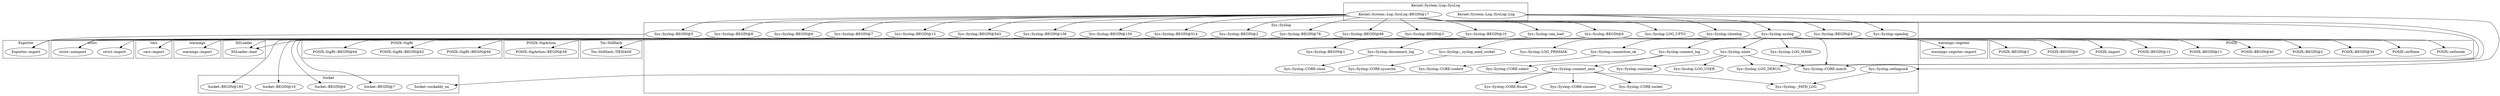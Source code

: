 digraph {
graph [overlap=false]
subgraph cluster_Kernel_System_Log_SysLog {
	label="Kernel::System::Log::SysLog";
	"Kernel::System::Log::SysLog::BEGIN@17";
	"Kernel::System::Log::SysLog::Log";
}
subgraph cluster_warnings {
	label="warnings";
	"warnings::import";
}
subgraph cluster_vars {
	label="vars";
	"vars::import";
}
subgraph cluster_strict {
	label="strict";
	"strict::import";
	"strict::unimport";
}
subgraph cluster_XSLoader {
	label="XSLoader";
	"XSLoader::load";
}
subgraph cluster_Sys_Syslog {
	label="Sys::Syslog";
	"Sys::Syslog::LOG_UPTO";
	"Sys::Syslog::LOG_MASK";
	"Sys::Syslog::CORE:connect";
	"Sys::Syslog::setlogsock";
	"Sys::Syslog::can_load";
	"Sys::Syslog::disconnect_log";
	"Sys::Syslog::LOG_DEBUG";
	"Sys::Syslog::xlate";
	"Sys::Syslog::BEGIN@4";
	"Sys::Syslog::syslog";
	"Sys::Syslog::CORE:select";
	"Sys::Syslog::CORE:ftsock";
	"Sys::Syslog::BEGIN@8";
	"Sys::Syslog::CORE:match";
	"Sys::Syslog::CORE:syswrite";
	"Sys::Syslog::CORE:sselect";
	"Sys::Syslog::LOG_PRIMASK";
	"Sys::Syslog::BEGIN@5";
	"Sys::Syslog::BEGIN@13";
	"Sys::Syslog::connect_unix";
	"Sys::Syslog::BEGIN@514";
	"Sys::Syslog::_syslog_send_socket";
	"Sys::Syslog::BEGIN@7";
	"Sys::Syslog::BEGIN@1";
	"Sys::Syslog::BEGIN@88";
	"Sys::Syslog::_PATH_LOG";
	"Sys::Syslog::constant";
	"Sys::Syslog::connection_ok";
	"Sys::Syslog::closelog";
	"Sys::Syslog::BEGIN@3";
	"Sys::Syslog::BEGIN@156";
	"Sys::Syslog::BEGIN@543";
	"Sys::Syslog::LOG_USER";
	"Sys::Syslog::BEGIN@78";
	"Sys::Syslog::BEGIN@6";
	"Sys::Syslog::BEGIN@2";
	"Sys::Syslog::BEGIN@10";
	"Sys::Syslog::BEGIN@9";
	"Sys::Syslog::CORE:close";
	"Sys::Syslog::CORE:socket";
	"Sys::Syslog::openlog";
	"Sys::Syslog::connect_log";
	"Sys::Syslog::BEGIN@150";
}
subgraph cluster_Socket {
	label="Socket";
	"Socket::BEGIN@193";
	"Socket::BEGIN@10";
	"Socket::BEGIN@6";
	"Socket::sockaddr_un";
	"Socket::BEGIN@7";
}
subgraph cluster_POSIX_SigRt {
	label="POSIX::SigRt";
	"POSIX::SigRt::BEGIN@66";
	"POSIX::SigRt::BEGIN@62";
	"POSIX::SigRt::BEGIN@64";
}
subgraph cluster_Exporter {
	label="Exporter";
	"Exporter::import";
}
subgraph cluster_POSIX_SigAction {
	label="POSIX::SigAction";
	"POSIX::SigAction::BEGIN@58";
}
subgraph cluster_POSIX {
	label="POSIX";
	"POSIX::setlocale";
	"POSIX::import";
	"POSIX::BEGIN@9";
	"POSIX::BEGIN@3";
	"POSIX::BEGIN@39";
	"POSIX::BEGIN@2";
	"POSIX::BEGIN@40";
	"POSIX::BEGIN@11";
	"POSIX::BEGIN@13";
	"POSIX::strftime";
}
subgraph cluster_Tie_StdHash {
	label="Tie::StdHash";
	"Tie::StdHash::TIEHASH";
}
subgraph cluster_warnings_register {
	label="warnings::register";
	"warnings::register::import";
}
"Kernel::System::Log::SysLog::BEGIN@17" -> "Sys::Syslog::LOG_UPTO";
"Sys::Syslog::BEGIN@10" -> "Socket::BEGIN@10";
"Sys::Syslog::BEGIN@9" -> "POSIX::SigRt::BEGIN@66";
"Sys::Syslog::syslog" -> "Sys::Syslog::LOG_MASK";
"Kernel::System::Log::SysLog::Log" -> "Sys::Syslog::setlogsock";
"Sys::Syslog::connect_unix" -> "Sys::Syslog::CORE:connect";
"Sys::Syslog::BEGIN@9" -> "Tie::StdHash::TIEHASH";
"Kernel::System::Log::SysLog::BEGIN@17" -> "Sys::Syslog::LOG_DEBUG";
"Sys::Syslog::xlate" -> "Sys::Syslog::LOG_DEBUG";
"Kernel::System::Log::SysLog::BEGIN@17" -> "Sys::Syslog::BEGIN@4";
"Kernel::System::Log::SysLog::Log" -> "Sys::Syslog::syslog";
"Sys::Syslog::connect_unix" -> "Sys::Syslog::CORE:ftsock";
"Sys::Syslog::BEGIN@9" -> "POSIX::SigAction::BEGIN@58";
"Kernel::System::Log::SysLog::BEGIN@17" -> "Sys::Syslog::BEGIN@8";
"Sys::Syslog::_syslog_send_socket" -> "Sys::Syslog::CORE:syswrite";
"Sys::Syslog::connection_ok" -> "Sys::Syslog::CORE:sselect";
"Sys::Syslog::syslog" -> "Sys::Syslog::LOG_PRIMASK";
"Sys::Syslog::BEGIN@10" -> "Socket::BEGIN@7";
"Kernel::System::Log::SysLog::BEGIN@17" -> "Sys::Syslog::BEGIN@5";
"Sys::Syslog::BEGIN@8" -> "Exporter::import";
"Sys::Syslog::BEGIN@5" -> "Exporter::import";
"Sys::Syslog::BEGIN@7" -> "Exporter::import";
"Sys::Syslog::BEGIN@10" -> "Exporter::import";
"Sys::Syslog::connect_log" -> "Sys::Syslog::connect_unix";
"Kernel::System::Log::SysLog::BEGIN@17" -> "Sys::Syslog::BEGIN@7";
"Sys::Syslog::BEGIN@13" -> "strict::unimport";
"Sys::Syslog::BEGIN@514" -> "strict::unimport";
"Sys::Syslog::BEGIN@156" -> "strict::unimport";
"Sys::Syslog::BEGIN@543" -> "strict::unimport";
"Sys::Syslog::BEGIN@150" -> "strict::unimport";
"Sys::Syslog::connect_unix" -> "Sys::Syslog::_PATH_LOG";
"Sys::Syslog::setlogsock" -> "Sys::Syslog::_PATH_LOG";
"Sys::Syslog::xlate" -> "Sys::Syslog::constant";
"Sys::Syslog::syslog" -> "Sys::Syslog::connection_ok";
"Kernel::System::Log::SysLog::BEGIN@17" -> "Sys::Syslog::BEGIN@78";
"Sys::Syslog::syslog" -> "POSIX::setlocale";
"Kernel::System::Log::SysLog::BEGIN@17" -> "Sys::Syslog::BEGIN@2";
"Sys::Syslog::BEGIN@3" -> "warnings::import";
"Kernel::System::Log::SysLog::BEGIN@17" -> "Sys::Syslog::BEGIN@10";
"Sys::Syslog::disconnect_log" -> "Sys::Syslog::CORE:close";
"Sys::Syslog::connect_unix" -> "Sys::Syslog::CORE:socket";
"Sys::Syslog::syslog" -> "Sys::Syslog::connect_log";
"Kernel::System::Log::SysLog::BEGIN@17" -> "Sys::Syslog::BEGIN@150";
"Sys::Syslog::BEGIN@9" -> "POSIX::BEGIN@3";
"Sys::Syslog::BEGIN@9" -> "POSIX::BEGIN@2";
"Sys::Syslog::BEGIN@9" -> "POSIX::BEGIN@11";
"Kernel::System::Log::SysLog::BEGIN@17" -> "Sys::Syslog::can_load";
"Sys::Syslog::closelog" -> "Sys::Syslog::disconnect_log";
"Sys::Syslog::connect_unix" -> "Socket::sockaddr_un";
"Sys::Syslog::syslog" -> "Sys::Syslog::xlate";
"Sys::Syslog::connect_log" -> "Sys::Syslog::CORE:select";
"Sys::Syslog::BEGIN@88" -> "vars::import";
"Sys::Syslog::BEGIN@78" -> "vars::import";
"Kernel::System::Log::SysLog::BEGIN@17" -> "Sys::Syslog::CORE:match";
"Sys::Syslog::xlate" -> "Sys::Syslog::CORE:match";
"Sys::Syslog::syslog" -> "Sys::Syslog::CORE:match";
"Sys::Syslog::BEGIN@9" -> "POSIX::SigRt::BEGIN@62";
"Sys::Syslog::BEGIN@9" -> "POSIX::import";
"Sys::Syslog::BEGIN@9" -> "POSIX::BEGIN@9";
"Kernel::System::Log::SysLog::BEGIN@17" -> "Sys::Syslog::BEGIN@13";
"Kernel::System::Log::SysLog::BEGIN@17" -> "Sys::Syslog::BEGIN@514";
"Sys::Syslog::BEGIN@9" -> "POSIX::BEGIN@13";
"Sys::Syslog::syslog" -> "POSIX::strftime";
"Sys::Syslog::syslog" -> "Sys::Syslog::_syslog_send_socket";
"Sys::Syslog::can_load" -> "Sys::Syslog::BEGIN@1";
"Sys::Syslog::BEGIN@10" -> "Socket::BEGIN@6";
"Kernel::System::Log::SysLog::BEGIN@17" -> "Sys::Syslog::BEGIN@88";
"Sys::Syslog::BEGIN@9" -> "POSIX::SigRt::BEGIN@64";
"Sys::Syslog::BEGIN@9" -> "POSIX::BEGIN@39";
"Kernel::System::Log::SysLog::BEGIN@17" -> "Sys::Syslog::BEGIN@3";
"Kernel::System::Log::SysLog::Log" -> "Sys::Syslog::closelog";
"Sys::Syslog::BEGIN@9" -> "POSIX::BEGIN@40";
"Kernel::System::Log::SysLog::BEGIN@17" -> "Sys::Syslog::BEGIN@543";
"Kernel::System::Log::SysLog::BEGIN@17" -> "Sys::Syslog::BEGIN@156";
"Sys::Syslog::xlate" -> "Sys::Syslog::LOG_USER";
"Sys::Syslog::BEGIN@10" -> "XSLoader::load";
"Sys::Syslog::BEGIN@9" -> "XSLoader::load";
"Sys::Syslog::BEGIN@10" -> "Socket::BEGIN@193";
"Kernel::System::Log::SysLog::BEGIN@17" -> "Sys::Syslog::BEGIN@6";
"Kernel::System::Log::SysLog::BEGIN@17" -> "Sys::Syslog::BEGIN@9";
"Sys::Syslog::BEGIN@2" -> "strict::import";
"Kernel::System::Log::SysLog::Log" -> "Sys::Syslog::openlog";
"Sys::Syslog::BEGIN@4" -> "warnings::register::import";
}
